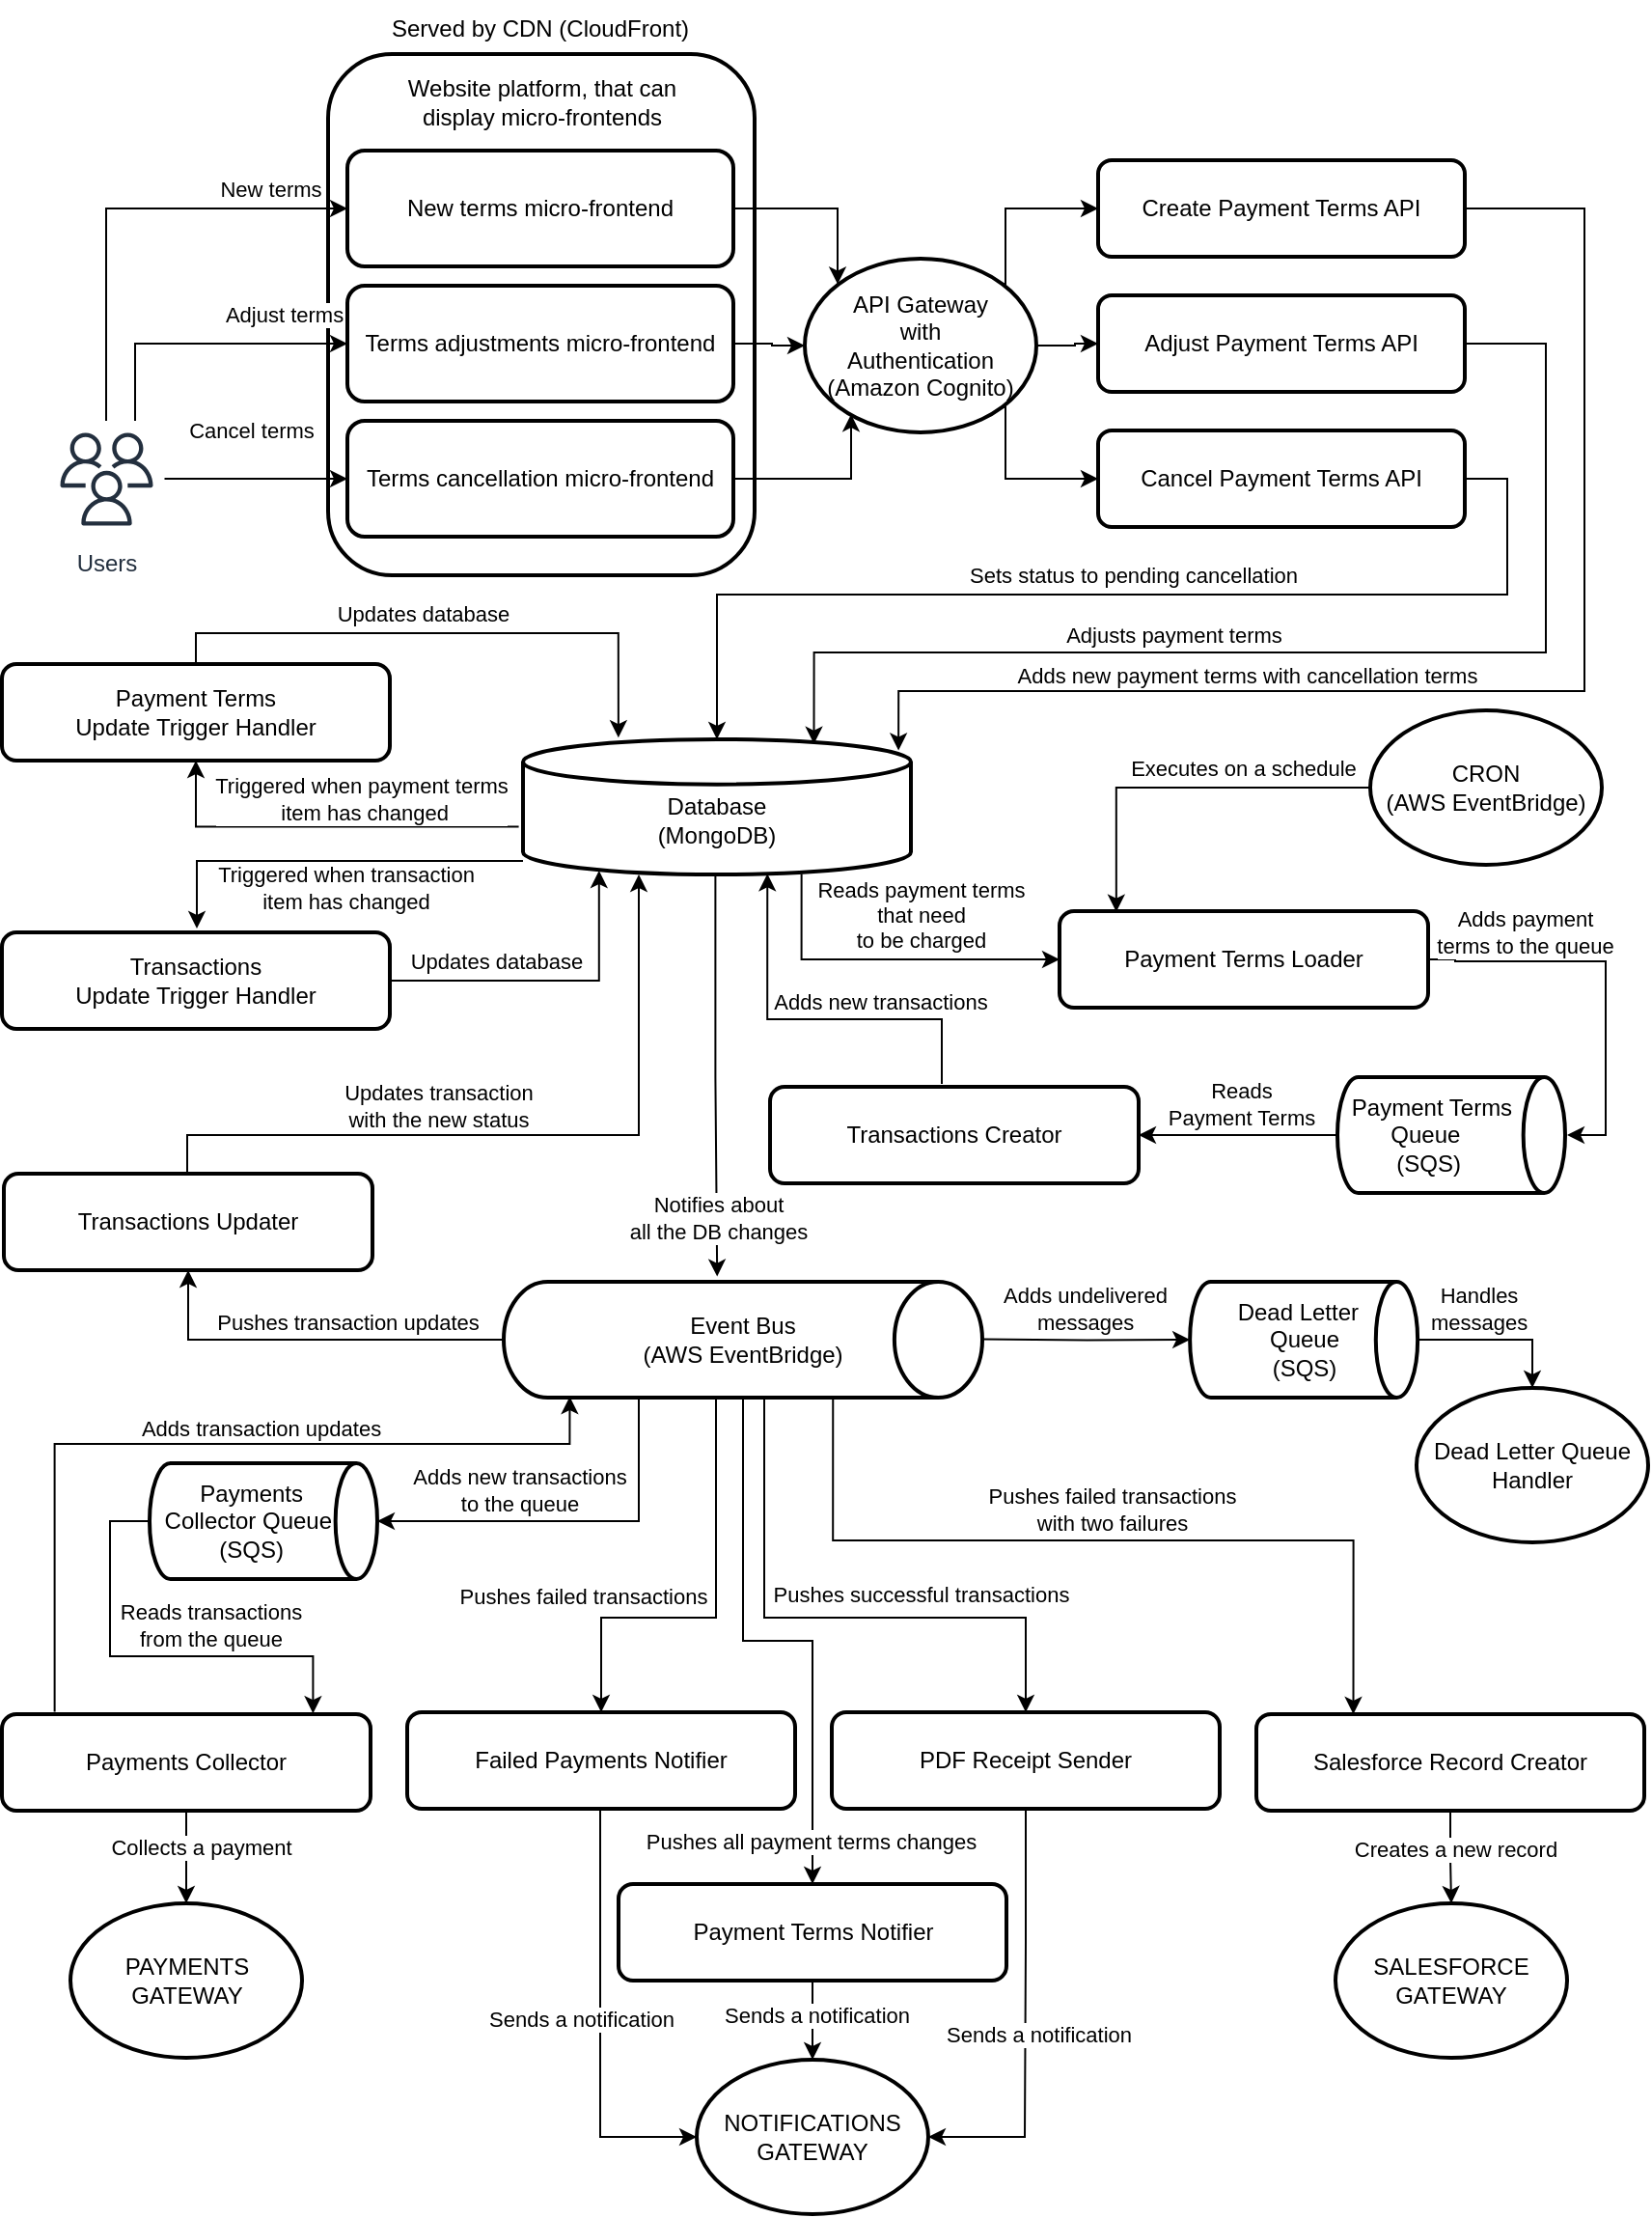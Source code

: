 <mxfile version="20.7.4" type="device"><diagram id="nMe9xlBrrE1P2AJLqUT_" name="Page-1"><mxGraphModel dx="875" dy="822" grid="1" gridSize="10" guides="1" tooltips="1" connect="1" arrows="1" fold="1" page="1" pageScale="1" pageWidth="850" pageHeight="1100" math="0" shadow="0"><root><mxCell id="0"/><mxCell id="1" parent="0"/><mxCell id="PZKUBokjKHLCWcCS71j2-24" value="" style="rounded=1;whiteSpace=wrap;html=1;strokeWidth=2;" parent="1" vertex="1"><mxGeometry x="189" y="70" width="221" height="270" as="geometry"/></mxCell><mxCell id="T5gLZO0qbMo8u5nenrUH-5" style="edgeStyle=orthogonalEdgeStyle;rounded=0;orthogonalLoop=1;jettySize=auto;html=1;entryX=0;entryY=0.5;entryDx=0;entryDy=0;" parent="1" source="PZKUBokjKHLCWcCS71j2-20" target="T5gLZO0qbMo8u5nenrUH-2" edge="1"><mxGeometry relative="1" as="geometry"><mxPoint x="79" y="230" as="targetPoint"/><Array as="points"><mxPoint x="74" y="150"/></Array><mxPoint x="74" y="314.0" as="sourcePoint"/></mxGeometry></mxCell><mxCell id="T5gLZO0qbMo8u5nenrUH-6" value="New terms" style="edgeLabel;html=1;align=center;verticalAlign=middle;resizable=0;points=[];" parent="T5gLZO0qbMo8u5nenrUH-5" vertex="1" connectable="0"><mxGeometry x="0.255" y="1" relative="1" as="geometry"><mxPoint x="47" y="-9" as="offset"/></mxGeometry></mxCell><mxCell id="T5gLZO0qbMo8u5nenrUH-7" style="edgeStyle=orthogonalEdgeStyle;rounded=0;orthogonalLoop=1;jettySize=auto;html=1;entryX=0;entryY=0.5;entryDx=0;entryDy=0;" parent="1" source="PZKUBokjKHLCWcCS71j2-20" target="T5gLZO0qbMo8u5nenrUH-3" edge="1"><mxGeometry relative="1" as="geometry"><Array as="points"><mxPoint x="89" y="220"/></Array><mxPoint x="89" y="284" as="sourcePoint"/></mxGeometry></mxCell><mxCell id="T5gLZO0qbMo8u5nenrUH-9" value="Adjust terms" style="edgeLabel;html=1;align=center;verticalAlign=middle;resizable=0;points=[];" parent="T5gLZO0qbMo8u5nenrUH-7" vertex="1" connectable="0"><mxGeometry x="-0.17" y="-1" relative="1" as="geometry"><mxPoint x="54" y="-16" as="offset"/></mxGeometry></mxCell><mxCell id="T5gLZO0qbMo8u5nenrUH-13" style="edgeStyle=orthogonalEdgeStyle;rounded=0;orthogonalLoop=1;jettySize=auto;html=1;entryX=0;entryY=0.5;entryDx=0;entryDy=0;" parent="1" source="PZKUBokjKHLCWcCS71j2-20" target="T5gLZO0qbMo8u5nenrUH-4" edge="1"><mxGeometry relative="1" as="geometry"><mxPoint x="66.5" y="290" as="sourcePoint"/></mxGeometry></mxCell><mxCell id="T5gLZO0qbMo8u5nenrUH-14" value="Cancel terms" style="edgeLabel;html=1;align=center;verticalAlign=middle;resizable=0;points=[];" parent="T5gLZO0qbMo8u5nenrUH-13" vertex="1" connectable="0"><mxGeometry x="0.109" y="-2" relative="1" as="geometry"><mxPoint x="-8" y="-27" as="offset"/></mxGeometry></mxCell><mxCell id="T5gLZO0qbMo8u5nenrUH-30" style="edgeStyle=orthogonalEdgeStyle;rounded=0;orthogonalLoop=1;jettySize=auto;html=1;entryX=0;entryY=0.5;entryDx=0;entryDy=0;exitX=0.718;exitY=0.996;exitDx=0;exitDy=0;exitPerimeter=0;" parent="1" source="m-65k9jEZqhxTMFlbf12-2" target="T5gLZO0qbMo8u5nenrUH-29" edge="1"><mxGeometry relative="1" as="geometry"><mxPoint x="457.237" y="492.55" as="sourcePoint"/><mxPoint x="603" y="539" as="targetPoint"/></mxGeometry></mxCell><mxCell id="T5gLZO0qbMo8u5nenrUH-31" value="Reads payment terms&lt;br&gt;that need &lt;br&gt;to be charged&lt;br&gt;&lt;div style=&quot;text-align: left;&quot;&gt;&lt;/div&gt;" style="edgeLabel;html=1;align=center;verticalAlign=middle;resizable=0;points=[];" parent="T5gLZO0qbMo8u5nenrUH-30" vertex="1" connectable="0"><mxGeometry x="-0.177" y="1" relative="1" as="geometry"><mxPoint x="33" y="-22" as="offset"/></mxGeometry></mxCell><mxCell id="_GlQ25gvXgo3N3LFDIGW-8" style="edgeStyle=orthogonalEdgeStyle;rounded=0;orthogonalLoop=1;jettySize=auto;html=1;exitX=0.496;exitY=1.01;exitDx=0;exitDy=0;exitPerimeter=0;entryX=0.446;entryY=-0.045;entryDx=0;entryDy=0;entryPerimeter=0;" edge="1" parent="1" source="m-65k9jEZqhxTMFlbf12-2" target="_GlQ25gvXgo3N3LFDIGW-84"><mxGeometry relative="1" as="geometry"><mxPoint x="390" y="500" as="sourcePoint"/><mxPoint x="390" y="680" as="targetPoint"/></mxGeometry></mxCell><mxCell id="_GlQ25gvXgo3N3LFDIGW-10" value="Notifies about&lt;br&gt;all the DB changes" style="edgeLabel;html=1;align=center;verticalAlign=middle;resizable=0;points=[];" vertex="1" connectable="0" parent="_GlQ25gvXgo3N3LFDIGW-8"><mxGeometry x="0.104" relative="1" as="geometry"><mxPoint y="63" as="offset"/></mxGeometry></mxCell><mxCell id="_GlQ25gvXgo3N3LFDIGW-36" style="edgeStyle=orthogonalEdgeStyle;rounded=0;orthogonalLoop=1;jettySize=auto;html=1;exitX=-0.011;exitY=0.647;exitDx=0;exitDy=0;exitPerimeter=0;entryX=0.5;entryY=1;entryDx=0;entryDy=0;" edge="1" parent="1" source="m-65k9jEZqhxTMFlbf12-2" target="_GlQ25gvXgo3N3LFDIGW-35"><mxGeometry relative="1" as="geometry"/></mxCell><mxCell id="_GlQ25gvXgo3N3LFDIGW-37" value="Triggered when payment terms&lt;br&gt;&amp;nbsp;item has changed" style="edgeLabel;html=1;align=center;verticalAlign=middle;resizable=0;points=[];" vertex="1" connectable="0" parent="_GlQ25gvXgo3N3LFDIGW-36"><mxGeometry x="0.049" relative="1" as="geometry"><mxPoint x="23" y="-15" as="offset"/></mxGeometry></mxCell><mxCell id="_GlQ25gvXgo3N3LFDIGW-41" style="edgeStyle=orthogonalEdgeStyle;rounded=0;orthogonalLoop=1;jettySize=auto;html=1;" edge="1" parent="1"><mxGeometry relative="1" as="geometry"><mxPoint x="290" y="488.0" as="sourcePoint"/><mxPoint x="121" y="523" as="targetPoint"/><Array as="points"><mxPoint x="121" y="488"/></Array></mxGeometry></mxCell><mxCell id="_GlQ25gvXgo3N3LFDIGW-42" value="Triggered when transaction&lt;br&gt;item has changed" style="edgeLabel;html=1;align=center;verticalAlign=middle;resizable=0;points=[];" vertex="1" connectable="0" parent="_GlQ25gvXgo3N3LFDIGW-41"><mxGeometry x="-0.019" y="-1" relative="1" as="geometry"><mxPoint x="8" y="15" as="offset"/></mxGeometry></mxCell><mxCell id="m-65k9jEZqhxTMFlbf12-2" value="&lt;br&gt;Database&lt;br&gt;(MongoDB)" style="strokeWidth=2;html=1;shape=mxgraph.flowchart.database;whiteSpace=wrap;" parent="1" vertex="1"><mxGeometry x="290" y="425" width="201" height="70" as="geometry"/></mxCell><mxCell id="T5gLZO0qbMo8u5nenrUH-22" style="edgeStyle=orthogonalEdgeStyle;rounded=0;orthogonalLoop=1;jettySize=auto;html=1;entryX=0.968;entryY=0.082;entryDx=0;entryDy=0;entryPerimeter=0;exitX=1;exitY=0.5;exitDx=0;exitDy=0;" parent="1" source="m-65k9jEZqhxTMFlbf12-7" target="m-65k9jEZqhxTMFlbf12-2" edge="1"><mxGeometry relative="1" as="geometry"><mxPoint x="759" y="420" as="targetPoint"/><Array as="points"><mxPoint x="840" y="150"/><mxPoint x="840" y="400"/><mxPoint x="485" y="400"/></Array></mxGeometry></mxCell><mxCell id="T5gLZO0qbMo8u5nenrUH-27" value="Adds new payment terms with cancellation terms" style="edgeLabel;html=1;align=center;verticalAlign=middle;resizable=0;points=[];rotation=0;" parent="T5gLZO0qbMo8u5nenrUH-22" vertex="1" connectable="0"><mxGeometry x="-0.67" y="1" relative="1" as="geometry"><mxPoint x="-176" y="189" as="offset"/></mxGeometry></mxCell><mxCell id="m-65k9jEZqhxTMFlbf12-7" value="Create Payment Terms API" style="rounded=1;whiteSpace=wrap;html=1;absoluteArcSize=1;arcSize=14;strokeWidth=2;" parent="1" vertex="1"><mxGeometry x="588" y="125" width="190" height="50" as="geometry"/></mxCell><mxCell id="_GlQ25gvXgo3N3LFDIGW-54" style="edgeStyle=orthogonalEdgeStyle;rounded=0;orthogonalLoop=1;jettySize=auto;html=1;entryX=0;entryY=0;entryDx=0;entryDy=0;" edge="1" parent="1" source="T5gLZO0qbMo8u5nenrUH-2" target="_GlQ25gvXgo3N3LFDIGW-53"><mxGeometry x="-0.42" y="15" relative="1" as="geometry"><Array as="points"><mxPoint x="453" y="150"/><mxPoint x="453" y="189"/></Array><mxPoint x="-4" y="-10" as="offset"/></mxGeometry></mxCell><mxCell id="T5gLZO0qbMo8u5nenrUH-2" value="New terms micro-frontend" style="rounded=1;whiteSpace=wrap;html=1;strokeWidth=2;" parent="1" vertex="1"><mxGeometry x="199" y="120" width="200" height="60" as="geometry"/></mxCell><mxCell id="_GlQ25gvXgo3N3LFDIGW-55" style="edgeStyle=orthogonalEdgeStyle;rounded=0;orthogonalLoop=1;jettySize=auto;html=1;entryX=0;entryY=0.5;entryDx=0;entryDy=0;" edge="1" parent="1" source="T5gLZO0qbMo8u5nenrUH-3" target="_GlQ25gvXgo3N3LFDIGW-53"><mxGeometry relative="1" as="geometry"/></mxCell><mxCell id="T5gLZO0qbMo8u5nenrUH-3" value="Terms adjustments micro-frontend" style="rounded=1;whiteSpace=wrap;html=1;strokeWidth=2;" parent="1" vertex="1"><mxGeometry x="199" y="190" width="200" height="60" as="geometry"/></mxCell><mxCell id="_GlQ25gvXgo3N3LFDIGW-56" style="edgeStyle=orthogonalEdgeStyle;rounded=0;orthogonalLoop=1;jettySize=auto;html=1;entryX=0.202;entryY=0.896;entryDx=0;entryDy=0;entryPerimeter=0;" edge="1" parent="1" source="T5gLZO0qbMo8u5nenrUH-4" target="_GlQ25gvXgo3N3LFDIGW-53"><mxGeometry relative="1" as="geometry"><Array as="points"><mxPoint x="460" y="290"/><mxPoint x="460" y="257"/></Array></mxGeometry></mxCell><mxCell id="T5gLZO0qbMo8u5nenrUH-4" value="Terms cancellation micro-frontend" style="rounded=1;whiteSpace=wrap;html=1;strokeWidth=2;" parent="1" vertex="1"><mxGeometry x="199" y="260" width="200" height="60" as="geometry"/></mxCell><mxCell id="T5gLZO0qbMo8u5nenrUH-21" style="edgeStyle=orthogonalEdgeStyle;rounded=0;orthogonalLoop=1;jettySize=auto;html=1;entryX=0.75;entryY=0.034;entryDx=0;entryDy=0;entryPerimeter=0;exitX=1;exitY=0.5;exitDx=0;exitDy=0;" parent="1" source="T5gLZO0qbMo8u5nenrUH-16" target="m-65k9jEZqhxTMFlbf12-2" edge="1"><mxGeometry relative="1" as="geometry"><mxPoint x="445.026" y="403.76" as="targetPoint"/><Array as="points"><mxPoint x="820" y="220"/><mxPoint x="820" y="380"/><mxPoint x="441" y="380"/></Array><mxPoint x="659" y="216" as="sourcePoint"/></mxGeometry></mxCell><mxCell id="T5gLZO0qbMo8u5nenrUH-28" value="Adjusts payment terms" style="edgeLabel;html=1;align=center;verticalAlign=middle;resizable=0;points=[];rotation=0;" parent="T5gLZO0qbMo8u5nenrUH-21" vertex="1" connectable="0"><mxGeometry x="-0.031" relative="1" as="geometry"><mxPoint x="-91" y="-9" as="offset"/></mxGeometry></mxCell><mxCell id="T5gLZO0qbMo8u5nenrUH-16" value="Adjust Payment Terms API" style="rounded=1;whiteSpace=wrap;html=1;absoluteArcSize=1;arcSize=14;strokeWidth=2;" parent="1" vertex="1"><mxGeometry x="588" y="195" width="190" height="50" as="geometry"/></mxCell><mxCell id="T5gLZO0qbMo8u5nenrUH-20" style="edgeStyle=orthogonalEdgeStyle;rounded=0;orthogonalLoop=1;jettySize=auto;html=1;entryX=0.5;entryY=0;entryDx=0;entryDy=0;entryPerimeter=0;exitX=1;exitY=0.5;exitDx=0;exitDy=0;" parent="1" edge="1" target="m-65k9jEZqhxTMFlbf12-2" source="T5gLZO0qbMo8u5nenrUH-18"><mxGeometry relative="1" as="geometry"><mxPoint x="630" y="330" as="sourcePoint"/><mxPoint x="567.734" y="430" as="targetPoint"/><Array as="points"><mxPoint x="800" y="290"/><mxPoint x="800" y="350"/><mxPoint x="391" y="350"/></Array></mxGeometry></mxCell><mxCell id="T5gLZO0qbMo8u5nenrUH-26" value="Sets status to pending cancellation" style="edgeLabel;html=1;align=center;verticalAlign=middle;resizable=0;points=[];" parent="T5gLZO0qbMo8u5nenrUH-20" vertex="1" connectable="0"><mxGeometry x="-0.074" y="-1" relative="1" as="geometry"><mxPoint x="-14" y="-9" as="offset"/></mxGeometry></mxCell><mxCell id="T5gLZO0qbMo8u5nenrUH-18" value="Cancel Payment Terms API" style="rounded=1;whiteSpace=wrap;html=1;absoluteArcSize=1;arcSize=14;strokeWidth=2;" parent="1" vertex="1"><mxGeometry x="588" y="265" width="190" height="50" as="geometry"/></mxCell><mxCell id="_GlQ25gvXgo3N3LFDIGW-66" style="edgeStyle=orthogonalEdgeStyle;rounded=0;orthogonalLoop=1;jettySize=auto;html=1;entryX=1;entryY=0.5;entryDx=0;entryDy=0;entryPerimeter=0;exitX=1;exitY=0.5;exitDx=0;exitDy=0;" edge="1" parent="1" source="T5gLZO0qbMo8u5nenrUH-29"><mxGeometry relative="1" as="geometry"><mxPoint x="796" y="530" as="sourcePoint"/><mxPoint x="831.0" y="630" as="targetPoint"/><Array as="points"><mxPoint x="773" y="540"/><mxPoint x="851" y="540"/><mxPoint x="851" y="630"/></Array></mxGeometry></mxCell><mxCell id="_GlQ25gvXgo3N3LFDIGW-67" value="Adds payment&lt;br&gt;terms to the queue" style="edgeLabel;html=1;align=center;verticalAlign=middle;resizable=0;points=[];" vertex="1" connectable="0" parent="_GlQ25gvXgo3N3LFDIGW-66"><mxGeometry x="-0.347" y="2" relative="1" as="geometry"><mxPoint x="-16" y="-13" as="offset"/></mxGeometry></mxCell><mxCell id="T5gLZO0qbMo8u5nenrUH-29" value="Payment Terms Loader" style="rounded=1;whiteSpace=wrap;html=1;strokeWidth=2;" parent="1" vertex="1"><mxGeometry x="568" y="514" width="191" height="50" as="geometry"/></mxCell><mxCell id="_GlQ25gvXgo3N3LFDIGW-9" style="edgeStyle=orthogonalEdgeStyle;rounded=0;orthogonalLoop=1;jettySize=auto;html=1;" edge="1" parent="1" target="m-65k9jEZqhxTMFlbf12-2"><mxGeometry relative="1" as="geometry"><mxPoint x="350" y="500" as="targetPoint"/><mxPoint x="116" y="670" as="sourcePoint"/><Array as="points"><mxPoint x="116" y="630"/><mxPoint x="350" y="630"/></Array></mxGeometry></mxCell><mxCell id="_GlQ25gvXgo3N3LFDIGW-11" value="Updates transaction&lt;br&gt;with the new status" style="edgeLabel;html=1;align=center;verticalAlign=middle;resizable=0;points=[];" vertex="1" connectable="0" parent="_GlQ25gvXgo3N3LFDIGW-9"><mxGeometry x="0.201" y="1" relative="1" as="geometry"><mxPoint x="-76" y="-14" as="offset"/></mxGeometry></mxCell><mxCell id="_GlQ25gvXgo3N3LFDIGW-74" style="edgeStyle=orthogonalEdgeStyle;rounded=0;orthogonalLoop=1;jettySize=auto;html=1;entryX=0.138;entryY=0.992;entryDx=0;entryDy=0;entryPerimeter=0;exitX=0.143;exitY=-0.025;exitDx=0;exitDy=0;exitPerimeter=0;" edge="1" parent="1" source="T5gLZO0qbMo8u5nenrUH-39" target="_GlQ25gvXgo3N3LFDIGW-84"><mxGeometry relative="1" as="geometry"><Array as="points"><mxPoint x="47" y="790"/><mxPoint x="314" y="790"/></Array></mxGeometry></mxCell><mxCell id="_GlQ25gvXgo3N3LFDIGW-77" value="Adds transaction updates" style="edgeLabel;html=1;align=center;verticalAlign=middle;resizable=0;points=[];" vertex="1" connectable="0" parent="_GlQ25gvXgo3N3LFDIGW-74"><mxGeometry x="-0.383" relative="1" as="geometry"><mxPoint x="106" y="-15" as="offset"/></mxGeometry></mxCell><mxCell id="T5gLZO0qbMo8u5nenrUH-39" value="Payments Collector" style="rounded=1;whiteSpace=wrap;html=1;strokeWidth=2;" parent="1" vertex="1"><mxGeometry x="20" y="930" width="191" height="50" as="geometry"/></mxCell><mxCell id="_GlQ25gvXgo3N3LFDIGW-16" style="edgeStyle=orthogonalEdgeStyle;rounded=0;orthogonalLoop=1;jettySize=auto;html=1;entryX=0.5;entryY=0;entryDx=0;entryDy=0;" edge="1" parent="1" source="T5gLZO0qbMo8u5nenrUH-48" target="T5gLZO0qbMo8u5nenrUH-49"><mxGeometry relative="1" as="geometry"/></mxCell><mxCell id="_GlQ25gvXgo3N3LFDIGW-26" value="Creates a new record" style="edgeLabel;html=1;align=center;verticalAlign=middle;resizable=0;points=[];" vertex="1" connectable="0" parent="_GlQ25gvXgo3N3LFDIGW-16"><mxGeometry x="-0.189" y="2" relative="1" as="geometry"><mxPoint as="offset"/></mxGeometry></mxCell><mxCell id="T5gLZO0qbMo8u5nenrUH-48" value="Salesforce Record Creator" style="rounded=1;whiteSpace=wrap;html=1;strokeWidth=2;" parent="1" vertex="1"><mxGeometry x="670" y="930" width="201" height="50" as="geometry"/></mxCell><mxCell id="T5gLZO0qbMo8u5nenrUH-49" value="SALESFORCE&lt;br&gt;GATEWAY" style="ellipse;whiteSpace=wrap;html=1;strokeWidth=2;" parent="1" vertex="1"><mxGeometry x="711" y="1028" width="120" height="80" as="geometry"/></mxCell><mxCell id="_GlQ25gvXgo3N3LFDIGW-15" style="edgeStyle=orthogonalEdgeStyle;rounded=0;orthogonalLoop=1;jettySize=auto;html=1;entryX=0;entryY=0.5;entryDx=0;entryDy=0;" edge="1" parent="1" target="T5gLZO0qbMo8u5nenrUH-56"><mxGeometry relative="1" as="geometry"><mxPoint x="330" y="980" as="sourcePoint"/><mxPoint x="406.0" y="1060.44" as="targetPoint"/><Array as="points"><mxPoint x="330" y="1149"/></Array></mxGeometry></mxCell><mxCell id="_GlQ25gvXgo3N3LFDIGW-25" value="Sends a notification" style="edgeLabel;html=1;align=center;verticalAlign=middle;resizable=0;points=[];" vertex="1" connectable="0" parent="_GlQ25gvXgo3N3LFDIGW-15"><mxGeometry x="-0.042" y="2" relative="1" as="geometry"><mxPoint x="-12" y="3" as="offset"/></mxGeometry></mxCell><mxCell id="T5gLZO0qbMo8u5nenrUH-53" value="Failed Payments Notifier" style="rounded=1;whiteSpace=wrap;html=1;strokeWidth=2;" parent="1" vertex="1"><mxGeometry x="230" y="929" width="201" height="50" as="geometry"/></mxCell><mxCell id="T5gLZO0qbMo8u5nenrUH-56" value="NOTIFICATIONS&lt;br&gt;GATEWAY" style="ellipse;whiteSpace=wrap;html=1;strokeWidth=2;" parent="1" vertex="1"><mxGeometry x="380" y="1109" width="120" height="80" as="geometry"/></mxCell><mxCell id="PZKUBokjKHLCWcCS71j2-16" style="edgeStyle=orthogonalEdgeStyle;rounded=0;orthogonalLoop=1;jettySize=auto;html=1;entryX=0.5;entryY=0;entryDx=0;entryDy=0;exitX=0.5;exitY=1;exitDx=0;exitDy=0;" parent="1" source="T5gLZO0qbMo8u5nenrUH-39" target="PZKUBokjKHLCWcCS71j2-15" edge="1"><mxGeometry relative="1" as="geometry"/></mxCell><mxCell id="PZKUBokjKHLCWcCS71j2-17" value="Collects a payment" style="edgeLabel;html=1;align=center;verticalAlign=middle;resizable=0;points=[];" parent="PZKUBokjKHLCWcCS71j2-16" vertex="1" connectable="0"><mxGeometry x="0.568" relative="1" as="geometry"><mxPoint x="7" y="-19" as="offset"/></mxGeometry></mxCell><mxCell id="PZKUBokjKHLCWcCS71j2-15" value="PAYMENTS&lt;br&gt;GATEWAY" style="ellipse;whiteSpace=wrap;html=1;strokeWidth=2;" parent="1" vertex="1"><mxGeometry x="55.5" y="1028" width="120" height="80" as="geometry"/></mxCell><mxCell id="PZKUBokjKHLCWcCS71j2-20" value="Users" style="sketch=0;outlineConnect=0;fontColor=#232F3E;gradientColor=none;strokeColor=#232F3E;fillColor=#ffffff;dashed=0;verticalLabelPosition=bottom;verticalAlign=top;align=center;html=1;fontSize=12;fontStyle=0;aspect=fixed;shape=mxgraph.aws4.resourceIcon;resIcon=mxgraph.aws4.users;strokeWidth=0;" parent="1" vertex="1"><mxGeometry x="44" y="260" width="60" height="60" as="geometry"/></mxCell><mxCell id="PZKUBokjKHLCWcCS71j2-25" value="Website platform, that can display micro-frontends" style="text;strokeColor=none;align=center;fillColor=none;html=1;verticalAlign=middle;whiteSpace=wrap;rounded=0;strokeWidth=0;" parent="1" vertex="1"><mxGeometry x="214.5" y="80" width="170" height="30" as="geometry"/></mxCell><mxCell id="_GlQ25gvXgo3N3LFDIGW-4" style="edgeStyle=orthogonalEdgeStyle;rounded=0;orthogonalLoop=1;jettySize=auto;html=1;entryX=0.154;entryY=0.007;entryDx=0;entryDy=0;exitX=0;exitY=0.5;exitDx=0;exitDy=0;entryPerimeter=0;" edge="1" parent="1" source="_GlQ25gvXgo3N3LFDIGW-2" target="T5gLZO0qbMo8u5nenrUH-29"><mxGeometry relative="1" as="geometry"><mxPoint x="782.5" y="500" as="sourcePoint"/><mxPoint x="763.5" y="600" as="targetPoint"/></mxGeometry></mxCell><mxCell id="_GlQ25gvXgo3N3LFDIGW-5" value="Executes on a schedule" style="edgeLabel;html=1;align=center;verticalAlign=middle;resizable=0;points=[];" vertex="1" connectable="0" parent="_GlQ25gvXgo3N3LFDIGW-4"><mxGeometry x="-0.322" y="3" relative="1" as="geometry"><mxPoint y="-13" as="offset"/></mxGeometry></mxCell><mxCell id="_GlQ25gvXgo3N3LFDIGW-2" value="CRON&lt;br&gt;(AWS EventBridge)" style="ellipse;whiteSpace=wrap;html=1;strokeWidth=2;" vertex="1" parent="1"><mxGeometry x="729" y="410" width="120" height="80" as="geometry"/></mxCell><mxCell id="_GlQ25gvXgo3N3LFDIGW-18" style="edgeStyle=orthogonalEdgeStyle;rounded=0;orthogonalLoop=1;jettySize=auto;html=1;entryX=0.5;entryY=0;entryDx=0;entryDy=0;" edge="1" parent="1" source="_GlQ25gvXgo3N3LFDIGW-84" target="T5gLZO0qbMo8u5nenrUH-53"><mxGeometry relative="1" as="geometry"><mxPoint x="390" y="814" as="sourcePoint"/><mxPoint x="390" y="810" as="targetPoint"/><Array as="points"><mxPoint x="390" y="880"/><mxPoint x="331" y="880"/></Array></mxGeometry></mxCell><mxCell id="_GlQ25gvXgo3N3LFDIGW-30" value="Pushes failed transactions" style="edgeLabel;html=1;align=center;verticalAlign=middle;resizable=0;points=[];" vertex="1" connectable="0" parent="_GlQ25gvXgo3N3LFDIGW-18"><mxGeometry x="-0.279" relative="1" as="geometry"><mxPoint x="-69" y="23" as="offset"/></mxGeometry></mxCell><mxCell id="_GlQ25gvXgo3N3LFDIGW-19" style="edgeStyle=orthogonalEdgeStyle;rounded=0;orthogonalLoop=1;jettySize=auto;html=1;exitX=0.688;exitY=0.992;exitDx=0;exitDy=0;entryX=0.25;entryY=0;entryDx=0;entryDy=0;exitPerimeter=0;" edge="1" parent="1" source="_GlQ25gvXgo3N3LFDIGW-84" target="T5gLZO0qbMo8u5nenrUH-48"><mxGeometry relative="1" as="geometry"><mxPoint x="450" y="774" as="sourcePoint"/><mxPoint x="770" y="810" as="targetPoint"/><Array as="points"><mxPoint x="451" y="840"/><mxPoint x="720" y="840"/></Array></mxGeometry></mxCell><mxCell id="_GlQ25gvXgo3N3LFDIGW-33" value="Pushes failed transactions&lt;br&gt;with two failures" style="edgeLabel;html=1;align=center;verticalAlign=middle;resizable=0;points=[];" vertex="1" connectable="0" parent="_GlQ25gvXgo3N3LFDIGW-19"><mxGeometry x="0.805" relative="1" as="geometry"><mxPoint x="-126" y="-64" as="offset"/></mxGeometry></mxCell><mxCell id="_GlQ25gvXgo3N3LFDIGW-31" style="edgeStyle=orthogonalEdgeStyle;rounded=0;orthogonalLoop=1;jettySize=auto;html=1;entryX=0.5;entryY=0;entryDx=0;entryDy=0;" edge="1" parent="1" source="_GlQ25gvXgo3N3LFDIGW-84" target="_GlQ25gvXgo3N3LFDIGW-27"><mxGeometry relative="1" as="geometry"><mxPoint x="414.96" y="811.6" as="sourcePoint"/><mxPoint x="550" y="810" as="targetPoint"/><Array as="points"><mxPoint x="415" y="880"/><mxPoint x="551" y="880"/></Array></mxGeometry></mxCell><mxCell id="_GlQ25gvXgo3N3LFDIGW-32" value="Pushes successful transactions" style="edgeLabel;html=1;align=center;verticalAlign=middle;resizable=0;points=[];" vertex="1" connectable="0" parent="_GlQ25gvXgo3N3LFDIGW-31"><mxGeometry x="0.501" y="2" relative="1" as="geometry"><mxPoint x="-29" y="-10" as="offset"/></mxGeometry></mxCell><mxCell id="_GlQ25gvXgo3N3LFDIGW-80" style="edgeStyle=orthogonalEdgeStyle;rounded=0;orthogonalLoop=1;jettySize=auto;html=1;exitX=1;exitY=0;exitDx=0;exitDy=0;entryX=0;entryY=0.5;entryDx=0;entryDy=0;entryPerimeter=0;" edge="1" parent="1" target="_GlQ25gvXgo3N3LFDIGW-81"><mxGeometry relative="1" as="geometry"><mxPoint x="527.996" y="735.716" as="sourcePoint"/><mxPoint x="619.57" y="736" as="targetPoint"/></mxGeometry></mxCell><mxCell id="_GlQ25gvXgo3N3LFDIGW-82" value="Adds undelivered&lt;br&gt;messages" style="edgeLabel;html=1;align=center;verticalAlign=middle;resizable=0;points=[];" vertex="1" connectable="0" parent="_GlQ25gvXgo3N3LFDIGW-80"><mxGeometry x="-0.302" relative="1" as="geometry"><mxPoint x="15" y="-16" as="offset"/></mxGeometry></mxCell><mxCell id="_GlQ25gvXgo3N3LFDIGW-64" style="edgeStyle=orthogonalEdgeStyle;rounded=0;orthogonalLoop=1;jettySize=auto;html=1;entryX=0.5;entryY=0;entryDx=0;entryDy=0;exitX=1;exitY=0.5;exitDx=0;exitDy=0;exitPerimeter=0;" edge="1" parent="1" source="_GlQ25gvXgo3N3LFDIGW-81" target="_GlQ25gvXgo3N3LFDIGW-63"><mxGeometry relative="1" as="geometry"><mxPoint x="784.07" y="736" as="sourcePoint"/></mxGeometry></mxCell><mxCell id="_GlQ25gvXgo3N3LFDIGW-83" value="Handles&lt;br&gt;messages" style="edgeLabel;html=1;align=center;verticalAlign=middle;resizable=0;points=[];" vertex="1" connectable="0" parent="_GlQ25gvXgo3N3LFDIGW-64"><mxGeometry x="-0.076" y="2" relative="1" as="geometry"><mxPoint x="-8" y="-14" as="offset"/></mxGeometry></mxCell><mxCell id="_GlQ25gvXgo3N3LFDIGW-28" style="edgeStyle=orthogonalEdgeStyle;rounded=0;orthogonalLoop=1;jettySize=auto;html=1;entryX=1;entryY=0.5;entryDx=0;entryDy=0;" edge="1" parent="1" source="_GlQ25gvXgo3N3LFDIGW-27" target="T5gLZO0qbMo8u5nenrUH-56"><mxGeometry relative="1" as="geometry"><Array as="points"><mxPoint x="550" y="1048"/><mxPoint x="550" y="1096"/></Array></mxGeometry></mxCell><mxCell id="_GlQ25gvXgo3N3LFDIGW-29" value="Sends a notification" style="edgeLabel;html=1;align=center;verticalAlign=middle;resizable=0;points=[];" vertex="1" connectable="0" parent="_GlQ25gvXgo3N3LFDIGW-28"><mxGeometry x="-0.704" y="3" relative="1" as="geometry"><mxPoint x="3" y="84" as="offset"/></mxGeometry></mxCell><mxCell id="_GlQ25gvXgo3N3LFDIGW-27" value="PDF Receipt Sender" style="rounded=1;whiteSpace=wrap;html=1;strokeWidth=2;" vertex="1" parent="1"><mxGeometry x="450" y="929" width="201" height="50" as="geometry"/></mxCell><mxCell id="_GlQ25gvXgo3N3LFDIGW-38" style="edgeStyle=orthogonalEdgeStyle;rounded=0;orthogonalLoop=1;jettySize=auto;html=1;entryX=0.246;entryY=-0.013;entryDx=0;entryDy=0;entryPerimeter=0;exitX=0.5;exitY=0;exitDx=0;exitDy=0;" edge="1" parent="1" source="_GlQ25gvXgo3N3LFDIGW-35" target="m-65k9jEZqhxTMFlbf12-2"><mxGeometry relative="1" as="geometry"><Array as="points"><mxPoint x="121" y="370"/><mxPoint x="339" y="370"/></Array></mxGeometry></mxCell><mxCell id="_GlQ25gvXgo3N3LFDIGW-39" value="Updates database" style="edgeLabel;html=1;align=center;verticalAlign=middle;resizable=0;points=[];" vertex="1" connectable="0" parent="_GlQ25gvXgo3N3LFDIGW-38"><mxGeometry x="-0.075" y="2" relative="1" as="geometry"><mxPoint y="-8" as="offset"/></mxGeometry></mxCell><mxCell id="_GlQ25gvXgo3N3LFDIGW-35" value="Payment Terms&lt;br&gt;Update Trigger Handler" style="rounded=1;whiteSpace=wrap;html=1;strokeWidth=2;" vertex="1" parent="1"><mxGeometry x="20" y="386" width="201" height="50" as="geometry"/></mxCell><mxCell id="_GlQ25gvXgo3N3LFDIGW-43" style="edgeStyle=orthogonalEdgeStyle;rounded=0;orthogonalLoop=1;jettySize=auto;html=1;entryX=0.196;entryY=0.972;entryDx=0;entryDy=0;entryPerimeter=0;" edge="1" parent="1" source="_GlQ25gvXgo3N3LFDIGW-40" target="m-65k9jEZqhxTMFlbf12-2"><mxGeometry relative="1" as="geometry"/></mxCell><mxCell id="_GlQ25gvXgo3N3LFDIGW-44" value="Updates database" style="edgeLabel;html=1;align=center;verticalAlign=middle;resizable=0;points=[];" vertex="1" connectable="0" parent="_GlQ25gvXgo3N3LFDIGW-43"><mxGeometry x="-0.447" relative="1" as="geometry"><mxPoint x="9" y="-10" as="offset"/></mxGeometry></mxCell><mxCell id="_GlQ25gvXgo3N3LFDIGW-40" value="Transactions&lt;br&gt;Update Trigger Handler" style="rounded=1;whiteSpace=wrap;html=1;strokeWidth=2;" vertex="1" parent="1"><mxGeometry x="20" y="525" width="201" height="50" as="geometry"/></mxCell><mxCell id="_GlQ25gvXgo3N3LFDIGW-57" value="" style="edgeStyle=orthogonalEdgeStyle;rounded=0;orthogonalLoop=1;jettySize=auto;html=1;" edge="1" parent="1" source="_GlQ25gvXgo3N3LFDIGW-53" target="T5gLZO0qbMo8u5nenrUH-16"><mxGeometry relative="1" as="geometry"/></mxCell><mxCell id="_GlQ25gvXgo3N3LFDIGW-58" style="edgeStyle=orthogonalEdgeStyle;rounded=0;orthogonalLoop=1;jettySize=auto;html=1;exitX=1;exitY=0;exitDx=0;exitDy=0;entryX=0;entryY=0.5;entryDx=0;entryDy=0;" edge="1" parent="1" source="_GlQ25gvXgo3N3LFDIGW-53" target="m-65k9jEZqhxTMFlbf12-7"><mxGeometry relative="1" as="geometry"><Array as="points"><mxPoint x="540" y="189"/><mxPoint x="540" y="150"/></Array></mxGeometry></mxCell><mxCell id="_GlQ25gvXgo3N3LFDIGW-59" style="edgeStyle=orthogonalEdgeStyle;rounded=0;orthogonalLoop=1;jettySize=auto;html=1;exitX=1;exitY=1;exitDx=0;exitDy=0;entryX=0;entryY=0.5;entryDx=0;entryDy=0;" edge="1" parent="1" source="_GlQ25gvXgo3N3LFDIGW-53" target="T5gLZO0qbMo8u5nenrUH-18"><mxGeometry relative="1" as="geometry"><Array as="points"><mxPoint x="540" y="253"/><mxPoint x="540" y="290"/></Array></mxGeometry></mxCell><mxCell id="_GlQ25gvXgo3N3LFDIGW-53" value="API Gateway&lt;br&gt;with&lt;br&gt;Authentication&lt;br&gt;(Amazon Cognito)" style="ellipse;whiteSpace=wrap;html=1;strokeWidth=2;" vertex="1" parent="1"><mxGeometry x="436" y="176" width="120" height="90" as="geometry"/></mxCell><mxCell id="_GlQ25gvXgo3N3LFDIGW-62" value="Served by CDN (CloudFront)" style="text;strokeColor=none;align=center;fillColor=none;html=1;verticalAlign=middle;whiteSpace=wrap;rounded=0;strokeWidth=2;" vertex="1" parent="1"><mxGeometry x="218.5" y="42" width="160" height="30" as="geometry"/></mxCell><mxCell id="_GlQ25gvXgo3N3LFDIGW-63" value="Dead Letter Queue&lt;br&gt;Handler" style="ellipse;whiteSpace=wrap;html=1;strokeWidth=2;" vertex="1" parent="1"><mxGeometry x="753" y="761" width="120" height="80" as="geometry"/></mxCell><mxCell id="_GlQ25gvXgo3N3LFDIGW-70" style="edgeStyle=orthogonalEdgeStyle;rounded=0;orthogonalLoop=1;jettySize=auto;html=1;entryX=1;entryY=0.5;entryDx=0;entryDy=0;" edge="1" parent="1" source="_GlQ25gvXgo3N3LFDIGW-65" target="_GlQ25gvXgo3N3LFDIGW-68"><mxGeometry relative="1" as="geometry"><mxPoint x="630" y="625" as="targetPoint"/></mxGeometry></mxCell><mxCell id="_GlQ25gvXgo3N3LFDIGW-71" value="Reads &lt;br&gt;Payment Terms" style="edgeLabel;html=1;align=center;verticalAlign=middle;resizable=0;points=[];" vertex="1" connectable="0" parent="_GlQ25gvXgo3N3LFDIGW-70"><mxGeometry x="0.123" relative="1" as="geometry"><mxPoint x="8" y="-16" as="offset"/></mxGeometry></mxCell><mxCell id="_GlQ25gvXgo3N3LFDIGW-65" value="Payment Terms&amp;nbsp; &amp;nbsp; &amp;nbsp;&amp;nbsp;&lt;br&gt;Queue&amp;nbsp; &amp;nbsp; &amp;nbsp; &amp;nbsp;&amp;nbsp;&lt;br&gt;(SQS)&amp;nbsp; &amp;nbsp; &amp;nbsp; &amp;nbsp;" style="strokeWidth=2;html=1;shape=mxgraph.flowchart.direct_data;whiteSpace=wrap;" vertex="1" parent="1"><mxGeometry x="712" y="600" width="118" height="60" as="geometry"/></mxCell><mxCell id="_GlQ25gvXgo3N3LFDIGW-69" style="edgeStyle=orthogonalEdgeStyle;rounded=0;orthogonalLoop=1;jettySize=auto;html=1;entryX=0.63;entryY=0.995;entryDx=0;entryDy=0;entryPerimeter=0;exitX=0.466;exitY=-0.03;exitDx=0;exitDy=0;exitPerimeter=0;" edge="1" parent="1" source="_GlQ25gvXgo3N3LFDIGW-68" target="m-65k9jEZqhxTMFlbf12-2"><mxGeometry relative="1" as="geometry"><mxPoint x="520" y="600" as="sourcePoint"/><Array as="points"><mxPoint x="507" y="570"/><mxPoint x="417" y="570"/></Array></mxGeometry></mxCell><mxCell id="_GlQ25gvXgo3N3LFDIGW-72" value="Adds new transactions" style="edgeLabel;html=1;align=center;verticalAlign=middle;resizable=0;points=[];" vertex="1" connectable="0" parent="_GlQ25gvXgo3N3LFDIGW-69"><mxGeometry x="0.212" y="1" relative="1" as="geometry"><mxPoint x="55" y="-10" as="offset"/></mxGeometry></mxCell><mxCell id="_GlQ25gvXgo3N3LFDIGW-68" value="Transactions Creator" style="rounded=1;whiteSpace=wrap;html=1;strokeWidth=2;" vertex="1" parent="1"><mxGeometry x="418" y="605" width="191" height="50" as="geometry"/></mxCell><mxCell id="_GlQ25gvXgo3N3LFDIGW-78" style="edgeStyle=orthogonalEdgeStyle;rounded=0;orthogonalLoop=1;jettySize=auto;html=1;entryX=0.5;entryY=1;entryDx=0;entryDy=0;exitX=0;exitY=0.5;exitDx=0;exitDy=0;exitPerimeter=0;" edge="1" parent="1" source="_GlQ25gvXgo3N3LFDIGW-84" target="_GlQ25gvXgo3N3LFDIGW-75"><mxGeometry relative="1" as="geometry"><mxPoint x="44" y="824" as="sourcePoint"/></mxGeometry></mxCell><mxCell id="_GlQ25gvXgo3N3LFDIGW-79" value="Pushes transaction updates" style="edgeLabel;html=1;align=center;verticalAlign=middle;resizable=0;points=[];" vertex="1" connectable="0" parent="_GlQ25gvXgo3N3LFDIGW-78"><mxGeometry x="-0.048" y="-1" relative="1" as="geometry"><mxPoint x="14" y="-8" as="offset"/></mxGeometry></mxCell><mxCell id="_GlQ25gvXgo3N3LFDIGW-75" value="Transactions Updater" style="rounded=1;whiteSpace=wrap;html=1;strokeWidth=2;" vertex="1" parent="1"><mxGeometry x="21" y="650" width="191" height="50" as="geometry"/></mxCell><mxCell id="_GlQ25gvXgo3N3LFDIGW-81" value="Dead Letter&amp;nbsp;&amp;nbsp;&lt;br&gt;Queue&lt;br&gt;(SQS)" style="strokeWidth=2;html=1;shape=mxgraph.flowchart.direct_data;whiteSpace=wrap;" vertex="1" parent="1"><mxGeometry x="635.57" y="706" width="118" height="60" as="geometry"/></mxCell><mxCell id="_GlQ25gvXgo3N3LFDIGW-86" style="edgeStyle=orthogonalEdgeStyle;rounded=0;orthogonalLoop=1;jettySize=auto;html=1;entryX=1;entryY=0.5;entryDx=0;entryDy=0;entryPerimeter=0;exitX=0.302;exitY=0.992;exitDx=0;exitDy=0;exitPerimeter=0;" edge="1" parent="1" source="_GlQ25gvXgo3N3LFDIGW-84" target="_GlQ25gvXgo3N3LFDIGW-85"><mxGeometry relative="1" as="geometry"><Array as="points"><mxPoint x="350" y="766"/><mxPoint x="350" y="830"/></Array></mxGeometry></mxCell><mxCell id="_GlQ25gvXgo3N3LFDIGW-88" value="Adds new transactions&lt;br&gt;to the queue" style="edgeLabel;html=1;align=center;verticalAlign=middle;resizable=0;points=[];" vertex="1" connectable="0" parent="_GlQ25gvXgo3N3LFDIGW-86"><mxGeometry x="0.578" y="1" relative="1" as="geometry"><mxPoint x="30" y="-17" as="offset"/></mxGeometry></mxCell><mxCell id="_GlQ25gvXgo3N3LFDIGW-94" style="edgeStyle=orthogonalEdgeStyle;rounded=0;orthogonalLoop=1;jettySize=auto;html=1;" edge="1" parent="1" source="_GlQ25gvXgo3N3LFDIGW-84" target="_GlQ25gvXgo3N3LFDIGW-91"><mxGeometry relative="1" as="geometry"/></mxCell><mxCell id="_GlQ25gvXgo3N3LFDIGW-95" value="Pushes all payment terms changes" style="edgeLabel;html=1;align=center;verticalAlign=middle;resizable=0;points=[];" vertex="1" connectable="0" parent="_GlQ25gvXgo3N3LFDIGW-94"><mxGeometry x="0.793" y="-1" relative="1" as="geometry"><mxPoint y="8" as="offset"/></mxGeometry></mxCell><mxCell id="_GlQ25gvXgo3N3LFDIGW-84" value="Event Bus&lt;br&gt;(AWS EventBridge)" style="strokeWidth=2;html=1;shape=mxgraph.flowchart.direct_data;whiteSpace=wrap;" vertex="1" parent="1"><mxGeometry x="280" y="706" width="248" height="60" as="geometry"/></mxCell><mxCell id="_GlQ25gvXgo3N3LFDIGW-87" style="edgeStyle=orthogonalEdgeStyle;rounded=0;orthogonalLoop=1;jettySize=auto;html=1;entryX=0.844;entryY=-0.008;entryDx=0;entryDy=0;exitX=0;exitY=0.5;exitDx=0;exitDy=0;exitPerimeter=0;entryPerimeter=0;" edge="1" parent="1" source="_GlQ25gvXgo3N3LFDIGW-85" target="T5gLZO0qbMo8u5nenrUH-39"><mxGeometry relative="1" as="geometry"><Array as="points"><mxPoint x="76" y="830"/><mxPoint x="76" y="900"/><mxPoint x="181" y="900"/></Array></mxGeometry></mxCell><mxCell id="_GlQ25gvXgo3N3LFDIGW-89" value="Reads transactions &lt;br&gt;from the queue" style="edgeLabel;html=1;align=center;verticalAlign=middle;resizable=0;points=[];" vertex="1" connectable="0" parent="_GlQ25gvXgo3N3LFDIGW-87"><mxGeometry x="0.045" relative="1" as="geometry"><mxPoint x="25" y="-16" as="offset"/></mxGeometry></mxCell><mxCell id="_GlQ25gvXgo3N3LFDIGW-85" value="Payments&amp;nbsp; &amp;nbsp;&amp;nbsp;&lt;br&gt;Collector Queue&amp;nbsp; &amp;nbsp; &amp;nbsp;&lt;br&gt;(SQS)&amp;nbsp; &amp;nbsp;&amp;nbsp;" style="strokeWidth=2;html=1;shape=mxgraph.flowchart.direct_data;whiteSpace=wrap;" vertex="1" parent="1"><mxGeometry x="96.5" y="800" width="118" height="60" as="geometry"/></mxCell><mxCell id="_GlQ25gvXgo3N3LFDIGW-92" style="edgeStyle=orthogonalEdgeStyle;rounded=0;orthogonalLoop=1;jettySize=auto;html=1;entryX=0.5;entryY=0;entryDx=0;entryDy=0;" edge="1" parent="1" source="_GlQ25gvXgo3N3LFDIGW-91" target="T5gLZO0qbMo8u5nenrUH-56"><mxGeometry relative="1" as="geometry"/></mxCell><mxCell id="_GlQ25gvXgo3N3LFDIGW-93" value="Sends a notification" style="edgeLabel;html=1;align=center;verticalAlign=middle;resizable=0;points=[];" vertex="1" connectable="0" parent="_GlQ25gvXgo3N3LFDIGW-92"><mxGeometry x="-0.129" y="2" relative="1" as="geometry"><mxPoint as="offset"/></mxGeometry></mxCell><mxCell id="_GlQ25gvXgo3N3LFDIGW-91" value="Payment Terms Notifier" style="rounded=1;whiteSpace=wrap;html=1;strokeWidth=2;" vertex="1" parent="1"><mxGeometry x="339.5" y="1018" width="201" height="50" as="geometry"/></mxCell></root></mxGraphModel></diagram></mxfile>